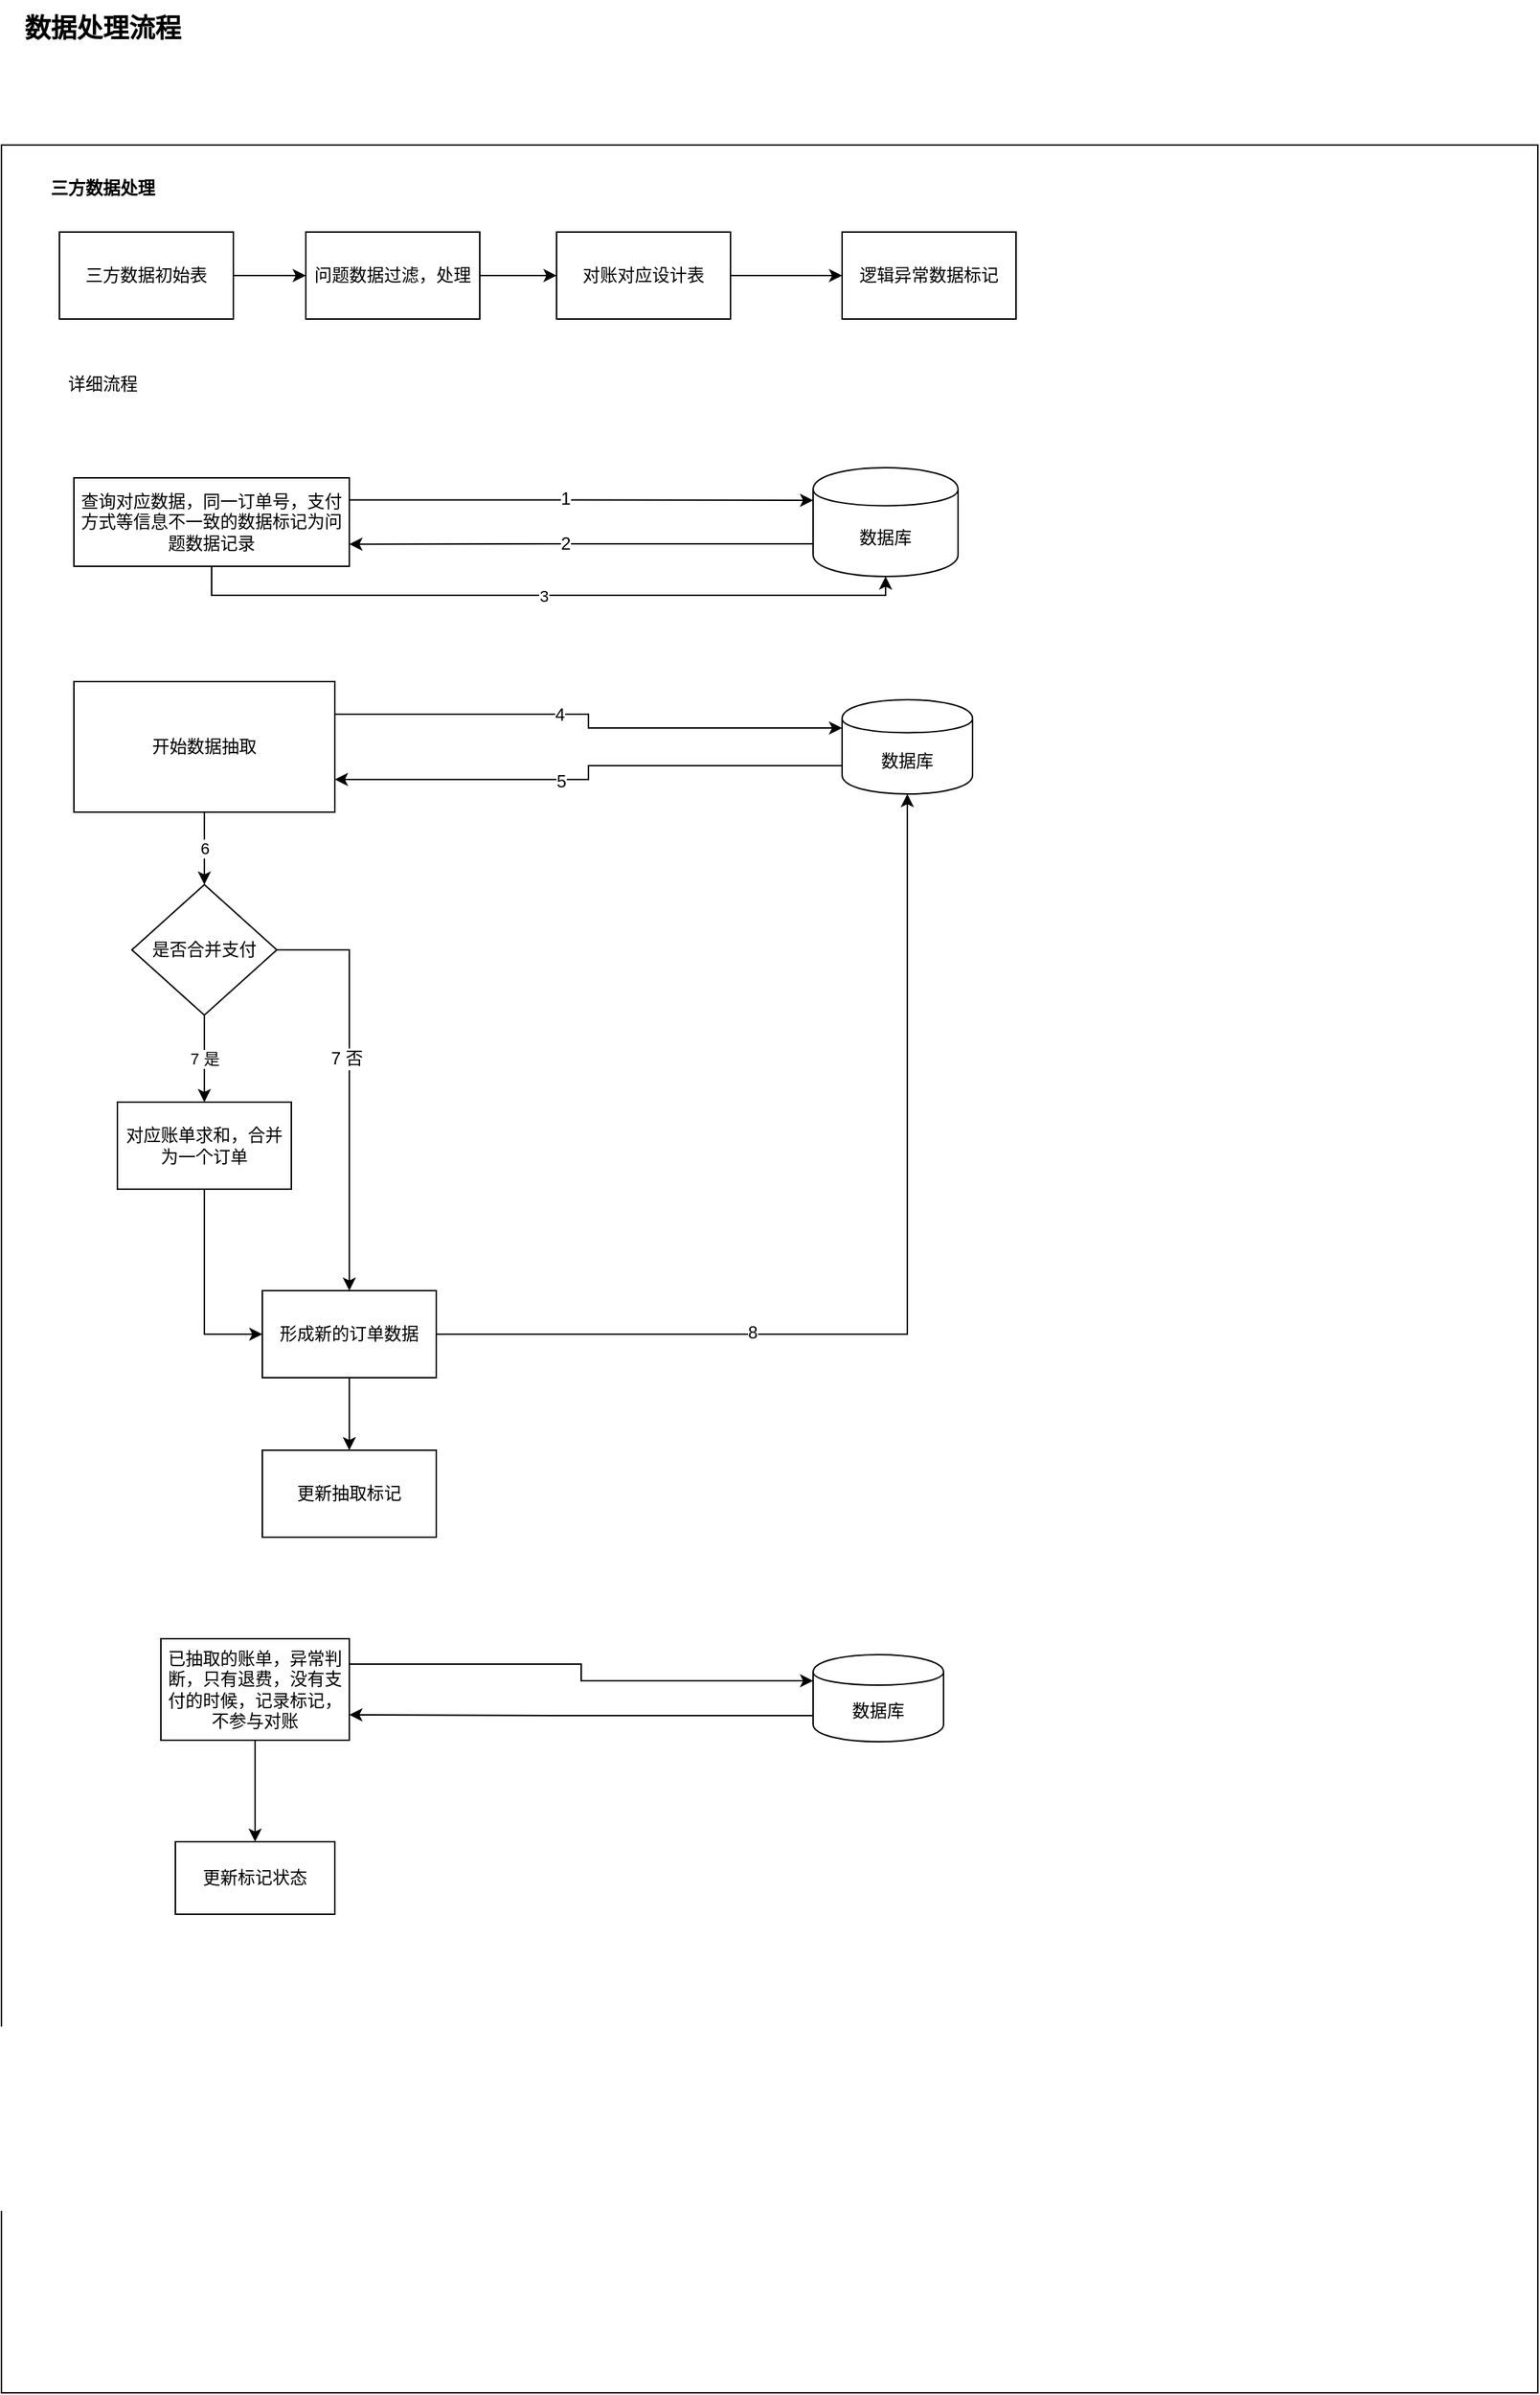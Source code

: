 <mxfile version="12.1.9" type="github" pages="1">
  <diagram id="WAMK5fr8SlsgADunG_IS" name="Page-1">
    <mxGraphModel dx="1278" dy="548" grid="1" gridSize="10" guides="1" tooltips="1" connect="1" arrows="1" fold="1" page="1" pageScale="1" pageWidth="827" pageHeight="1169" math="0" shadow="0">
      <root>
        <mxCell id="0"/>
        <mxCell id="1" parent="0"/>
        <mxCell id="6fEDNtNogTVaxFAgV7XY-5" value="" style="rounded=0;whiteSpace=wrap;html=1;" vertex="1" parent="1">
          <mxGeometry x="30" y="130" width="1060" height="1550" as="geometry"/>
        </mxCell>
        <mxCell id="nhIWn7uh7do_YO2TVnJS-1" value="&lt;b&gt;&lt;font style=&quot;font-size: 18px&quot;&gt;数据处理流程&lt;/font&gt;&lt;/b&gt;" style="text;html=1;strokeColor=none;fillColor=none;align=center;verticalAlign=middle;whiteSpace=wrap;rounded=0;" parent="1" vertex="1">
          <mxGeometry x="40" y="30" width="120" height="40" as="geometry"/>
        </mxCell>
        <mxCell id="6fEDNtNogTVaxFAgV7XY-6" value="&lt;b&gt;三方数据处理&lt;/b&gt;" style="text;html=1;strokeColor=none;fillColor=none;align=center;verticalAlign=middle;whiteSpace=wrap;rounded=0;" vertex="1" parent="1">
          <mxGeometry x="40" y="140" width="120" height="40" as="geometry"/>
        </mxCell>
        <mxCell id="6fEDNtNogTVaxFAgV7XY-10" style="edgeStyle=orthogonalEdgeStyle;rounded=0;orthogonalLoop=1;jettySize=auto;html=1;exitX=1;exitY=0.5;exitDx=0;exitDy=0;" edge="1" parent="1" source="6fEDNtNogTVaxFAgV7XY-7" target="6fEDNtNogTVaxFAgV7XY-8">
          <mxGeometry relative="1" as="geometry"/>
        </mxCell>
        <mxCell id="6fEDNtNogTVaxFAgV7XY-7" value="三方数据初始表" style="rounded=0;whiteSpace=wrap;html=1;" vertex="1" parent="1">
          <mxGeometry x="70" y="190" width="120" height="60" as="geometry"/>
        </mxCell>
        <mxCell id="6fEDNtNogTVaxFAgV7XY-11" style="edgeStyle=orthogonalEdgeStyle;rounded=0;orthogonalLoop=1;jettySize=auto;html=1;exitX=1;exitY=0.5;exitDx=0;exitDy=0;" edge="1" parent="1" source="6fEDNtNogTVaxFAgV7XY-8" target="6fEDNtNogTVaxFAgV7XY-9">
          <mxGeometry relative="1" as="geometry"/>
        </mxCell>
        <mxCell id="6fEDNtNogTVaxFAgV7XY-8" value="问题数据过滤，处理" style="rounded=0;whiteSpace=wrap;html=1;" vertex="1" parent="1">
          <mxGeometry x="240" y="190" width="120" height="60" as="geometry"/>
        </mxCell>
        <mxCell id="6fEDNtNogTVaxFAgV7XY-15" style="edgeStyle=orthogonalEdgeStyle;rounded=0;orthogonalLoop=1;jettySize=auto;html=1;exitX=1;exitY=0.5;exitDx=0;exitDy=0;entryX=0;entryY=0.5;entryDx=0;entryDy=0;" edge="1" parent="1" source="6fEDNtNogTVaxFAgV7XY-9" target="6fEDNtNogTVaxFAgV7XY-13">
          <mxGeometry relative="1" as="geometry"/>
        </mxCell>
        <mxCell id="6fEDNtNogTVaxFAgV7XY-9" value="对账对应设计表" style="rounded=0;whiteSpace=wrap;html=1;" vertex="1" parent="1">
          <mxGeometry x="413" y="190" width="120" height="60" as="geometry"/>
        </mxCell>
        <mxCell id="6fEDNtNogTVaxFAgV7XY-13" value="逻辑异常数据标记" style="rounded=0;whiteSpace=wrap;html=1;" vertex="1" parent="1">
          <mxGeometry x="610" y="190" width="120" height="60" as="geometry"/>
        </mxCell>
        <mxCell id="6fEDNtNogTVaxFAgV7XY-16" value="详细流程" style="text;html=1;strokeColor=none;fillColor=none;align=center;verticalAlign=middle;whiteSpace=wrap;rounded=0;" vertex="1" parent="1">
          <mxGeometry x="60" y="280" width="80" height="30" as="geometry"/>
        </mxCell>
        <mxCell id="6fEDNtNogTVaxFAgV7XY-19" style="edgeStyle=orthogonalEdgeStyle;rounded=0;orthogonalLoop=1;jettySize=auto;html=1;exitX=1;exitY=0.25;exitDx=0;exitDy=0;entryX=0;entryY=0.3;entryDx=0;entryDy=0;" edge="1" parent="1" source="6fEDNtNogTVaxFAgV7XY-17" target="6fEDNtNogTVaxFAgV7XY-18">
          <mxGeometry relative="1" as="geometry"/>
        </mxCell>
        <mxCell id="6fEDNtNogTVaxFAgV7XY-21" value="1" style="text;html=1;resizable=0;points=[];align=center;verticalAlign=middle;labelBackgroundColor=#ffffff;" vertex="1" connectable="0" parent="6fEDNtNogTVaxFAgV7XY-19">
          <mxGeometry x="-0.069" y="1" relative="1" as="geometry">
            <mxPoint as="offset"/>
          </mxGeometry>
        </mxCell>
        <mxCell id="6fEDNtNogTVaxFAgV7XY-24" value="3" style="edgeStyle=orthogonalEdgeStyle;rounded=0;orthogonalLoop=1;jettySize=auto;html=1;exitX=0.5;exitY=1;exitDx=0;exitDy=0;entryX=0.5;entryY=1;entryDx=0;entryDy=0;" edge="1" parent="1" source="6fEDNtNogTVaxFAgV7XY-17" target="6fEDNtNogTVaxFAgV7XY-18">
          <mxGeometry relative="1" as="geometry"/>
        </mxCell>
        <mxCell id="6fEDNtNogTVaxFAgV7XY-17" value="查询对应数据，同一订单号，支付方式等信息不一致的数据标记为问题数据记录" style="rounded=0;whiteSpace=wrap;html=1;" vertex="1" parent="1">
          <mxGeometry x="80" y="359.5" width="190" height="61" as="geometry"/>
        </mxCell>
        <mxCell id="6fEDNtNogTVaxFAgV7XY-22" style="edgeStyle=orthogonalEdgeStyle;rounded=0;orthogonalLoop=1;jettySize=auto;html=1;exitX=0;exitY=0.7;exitDx=0;exitDy=0;entryX=1;entryY=0.75;entryDx=0;entryDy=0;" edge="1" parent="1" source="6fEDNtNogTVaxFAgV7XY-18" target="6fEDNtNogTVaxFAgV7XY-17">
          <mxGeometry relative="1" as="geometry"/>
        </mxCell>
        <mxCell id="6fEDNtNogTVaxFAgV7XY-23" value="2" style="text;html=1;resizable=0;points=[];align=center;verticalAlign=middle;labelBackgroundColor=#ffffff;" vertex="1" connectable="0" parent="6fEDNtNogTVaxFAgV7XY-22">
          <mxGeometry x="0.073" y="-1" relative="1" as="geometry">
            <mxPoint as="offset"/>
          </mxGeometry>
        </mxCell>
        <mxCell id="6fEDNtNogTVaxFAgV7XY-18" value="数据库" style="shape=cylinder;whiteSpace=wrap;html=1;boundedLbl=1;backgroundOutline=1;" vertex="1" parent="1">
          <mxGeometry x="590" y="352.5" width="100" height="75" as="geometry"/>
        </mxCell>
        <mxCell id="6fEDNtNogTVaxFAgV7XY-28" style="edgeStyle=orthogonalEdgeStyle;rounded=0;orthogonalLoop=1;jettySize=auto;html=1;exitX=0;exitY=0.7;exitDx=0;exitDy=0;entryX=1;entryY=0.75;entryDx=0;entryDy=0;" edge="1" parent="1" source="6fEDNtNogTVaxFAgV7XY-25" target="6fEDNtNogTVaxFAgV7XY-26">
          <mxGeometry relative="1" as="geometry"/>
        </mxCell>
        <mxCell id="6fEDNtNogTVaxFAgV7XY-30" value="5" style="text;html=1;resizable=0;points=[];align=center;verticalAlign=middle;labelBackgroundColor=#ffffff;" vertex="1" connectable="0" parent="6fEDNtNogTVaxFAgV7XY-28">
          <mxGeometry x="0.136" y="1" relative="1" as="geometry">
            <mxPoint as="offset"/>
          </mxGeometry>
        </mxCell>
        <mxCell id="6fEDNtNogTVaxFAgV7XY-25" value="数据库" style="shape=cylinder;whiteSpace=wrap;html=1;boundedLbl=1;backgroundOutline=1;" vertex="1" parent="1">
          <mxGeometry x="610" y="512.5" width="90" height="65" as="geometry"/>
        </mxCell>
        <mxCell id="6fEDNtNogTVaxFAgV7XY-27" style="edgeStyle=orthogonalEdgeStyle;rounded=0;orthogonalLoop=1;jettySize=auto;html=1;exitX=1;exitY=0.25;exitDx=0;exitDy=0;entryX=0;entryY=0.3;entryDx=0;entryDy=0;" edge="1" parent="1" source="6fEDNtNogTVaxFAgV7XY-26" target="6fEDNtNogTVaxFAgV7XY-25">
          <mxGeometry relative="1" as="geometry"/>
        </mxCell>
        <mxCell id="6fEDNtNogTVaxFAgV7XY-29" value="4" style="text;html=1;resizable=0;points=[];align=center;verticalAlign=middle;labelBackgroundColor=#ffffff;" vertex="1" connectable="0" parent="6fEDNtNogTVaxFAgV7XY-27">
          <mxGeometry x="-0.139" relative="1" as="geometry">
            <mxPoint as="offset"/>
          </mxGeometry>
        </mxCell>
        <mxCell id="6fEDNtNogTVaxFAgV7XY-32" value="6" style="edgeStyle=orthogonalEdgeStyle;rounded=0;orthogonalLoop=1;jettySize=auto;html=1;exitX=0.5;exitY=1;exitDx=0;exitDy=0;" edge="1" parent="1" source="6fEDNtNogTVaxFAgV7XY-26" target="6fEDNtNogTVaxFAgV7XY-31">
          <mxGeometry relative="1" as="geometry"/>
        </mxCell>
        <mxCell id="6fEDNtNogTVaxFAgV7XY-26" value="开始数据抽取" style="rounded=0;whiteSpace=wrap;html=1;" vertex="1" parent="1">
          <mxGeometry x="80" y="500" width="180" height="90" as="geometry"/>
        </mxCell>
        <mxCell id="6fEDNtNogTVaxFAgV7XY-34" value="7 是" style="edgeStyle=orthogonalEdgeStyle;rounded=0;orthogonalLoop=1;jettySize=auto;html=1;exitX=0.5;exitY=1;exitDx=0;exitDy=0;entryX=0.5;entryY=0;entryDx=0;entryDy=0;" edge="1" parent="1" source="6fEDNtNogTVaxFAgV7XY-31" target="6fEDNtNogTVaxFAgV7XY-33">
          <mxGeometry relative="1" as="geometry"/>
        </mxCell>
        <mxCell id="6fEDNtNogTVaxFAgV7XY-36" style="edgeStyle=orthogonalEdgeStyle;rounded=0;orthogonalLoop=1;jettySize=auto;html=1;exitX=1;exitY=0.5;exitDx=0;exitDy=0;" edge="1" parent="1" source="6fEDNtNogTVaxFAgV7XY-31" target="6fEDNtNogTVaxFAgV7XY-35">
          <mxGeometry relative="1" as="geometry"/>
        </mxCell>
        <mxCell id="6fEDNtNogTVaxFAgV7XY-37" value="7 否" style="text;html=1;resizable=0;points=[];align=center;verticalAlign=middle;labelBackgroundColor=#ffffff;" vertex="1" connectable="0" parent="6fEDNtNogTVaxFAgV7XY-36">
          <mxGeometry x="-0.123" y="-2" relative="1" as="geometry">
            <mxPoint as="offset"/>
          </mxGeometry>
        </mxCell>
        <mxCell id="6fEDNtNogTVaxFAgV7XY-31" value="是否合并支付" style="rhombus;whiteSpace=wrap;html=1;" vertex="1" parent="1">
          <mxGeometry x="120" y="640" width="100" height="90" as="geometry"/>
        </mxCell>
        <mxCell id="6fEDNtNogTVaxFAgV7XY-38" style="edgeStyle=orthogonalEdgeStyle;rounded=0;orthogonalLoop=1;jettySize=auto;html=1;exitX=0.5;exitY=1;exitDx=0;exitDy=0;entryX=0;entryY=0.5;entryDx=0;entryDy=0;" edge="1" parent="1" source="6fEDNtNogTVaxFAgV7XY-33" target="6fEDNtNogTVaxFAgV7XY-35">
          <mxGeometry relative="1" as="geometry"/>
        </mxCell>
        <mxCell id="6fEDNtNogTVaxFAgV7XY-33" value="对应账单求和，合并为一个订单" style="rounded=0;whiteSpace=wrap;html=1;" vertex="1" parent="1">
          <mxGeometry x="110" y="790" width="120" height="60" as="geometry"/>
        </mxCell>
        <mxCell id="6fEDNtNogTVaxFAgV7XY-40" style="edgeStyle=orthogonalEdgeStyle;rounded=0;orthogonalLoop=1;jettySize=auto;html=1;exitX=1;exitY=0.5;exitDx=0;exitDy=0;entryX=0.5;entryY=1;entryDx=0;entryDy=0;" edge="1" parent="1" source="6fEDNtNogTVaxFAgV7XY-35" target="6fEDNtNogTVaxFAgV7XY-25">
          <mxGeometry relative="1" as="geometry"/>
        </mxCell>
        <mxCell id="6fEDNtNogTVaxFAgV7XY-42" value="8" style="text;html=1;resizable=0;points=[];align=center;verticalAlign=middle;labelBackgroundColor=#ffffff;" vertex="1" connectable="0" parent="6fEDNtNogTVaxFAgV7XY-40">
          <mxGeometry x="-0.376" y="1" relative="1" as="geometry">
            <mxPoint as="offset"/>
          </mxGeometry>
        </mxCell>
        <mxCell id="6fEDNtNogTVaxFAgV7XY-44" style="edgeStyle=orthogonalEdgeStyle;rounded=0;orthogonalLoop=1;jettySize=auto;html=1;exitX=0.5;exitY=1;exitDx=0;exitDy=0;" edge="1" parent="1" source="6fEDNtNogTVaxFAgV7XY-35" target="6fEDNtNogTVaxFAgV7XY-43">
          <mxGeometry relative="1" as="geometry"/>
        </mxCell>
        <mxCell id="6fEDNtNogTVaxFAgV7XY-35" value="形成新的订单数据" style="rounded=0;whiteSpace=wrap;html=1;" vertex="1" parent="1">
          <mxGeometry x="210" y="920" width="120" height="60" as="geometry"/>
        </mxCell>
        <mxCell id="6fEDNtNogTVaxFAgV7XY-43" value="更新抽取标记" style="rounded=0;whiteSpace=wrap;html=1;" vertex="1" parent="1">
          <mxGeometry x="210" y="1030" width="120" height="60" as="geometry"/>
        </mxCell>
        <mxCell id="6fEDNtNogTVaxFAgV7XY-48" style="edgeStyle=orthogonalEdgeStyle;rounded=0;orthogonalLoop=1;jettySize=auto;html=1;exitX=1;exitY=0.25;exitDx=0;exitDy=0;entryX=0;entryY=0.3;entryDx=0;entryDy=0;" edge="1" parent="1" source="6fEDNtNogTVaxFAgV7XY-45" target="6fEDNtNogTVaxFAgV7XY-47">
          <mxGeometry relative="1" as="geometry"/>
        </mxCell>
        <mxCell id="6fEDNtNogTVaxFAgV7XY-51" style="edgeStyle=orthogonalEdgeStyle;rounded=0;orthogonalLoop=1;jettySize=auto;html=1;exitX=0.5;exitY=1;exitDx=0;exitDy=0;entryX=0.5;entryY=0;entryDx=0;entryDy=0;" edge="1" parent="1" source="6fEDNtNogTVaxFAgV7XY-45" target="6fEDNtNogTVaxFAgV7XY-50">
          <mxGeometry relative="1" as="geometry"/>
        </mxCell>
        <mxCell id="6fEDNtNogTVaxFAgV7XY-45" value="已抽取的账单，异常判断，只有退费，没有支付的时候，记录标记，不参与对账" style="rounded=0;whiteSpace=wrap;html=1;" vertex="1" parent="1">
          <mxGeometry x="140" y="1160" width="130" height="70" as="geometry"/>
        </mxCell>
        <mxCell id="6fEDNtNogTVaxFAgV7XY-49" style="edgeStyle=orthogonalEdgeStyle;rounded=0;orthogonalLoop=1;jettySize=auto;html=1;exitX=0;exitY=0.7;exitDx=0;exitDy=0;entryX=1;entryY=0.75;entryDx=0;entryDy=0;" edge="1" parent="1" source="6fEDNtNogTVaxFAgV7XY-47" target="6fEDNtNogTVaxFAgV7XY-45">
          <mxGeometry relative="1" as="geometry"/>
        </mxCell>
        <mxCell id="6fEDNtNogTVaxFAgV7XY-47" value="数据库" style="shape=cylinder;whiteSpace=wrap;html=1;boundedLbl=1;backgroundOutline=1;" vertex="1" parent="1">
          <mxGeometry x="590" y="1171" width="90" height="60" as="geometry"/>
        </mxCell>
        <mxCell id="6fEDNtNogTVaxFAgV7XY-50" value="更新标记状态" style="rounded=0;whiteSpace=wrap;html=1;" vertex="1" parent="1">
          <mxGeometry x="150" y="1300" width="110" height="50" as="geometry"/>
        </mxCell>
      </root>
    </mxGraphModel>
  </diagram>
</mxfile>
